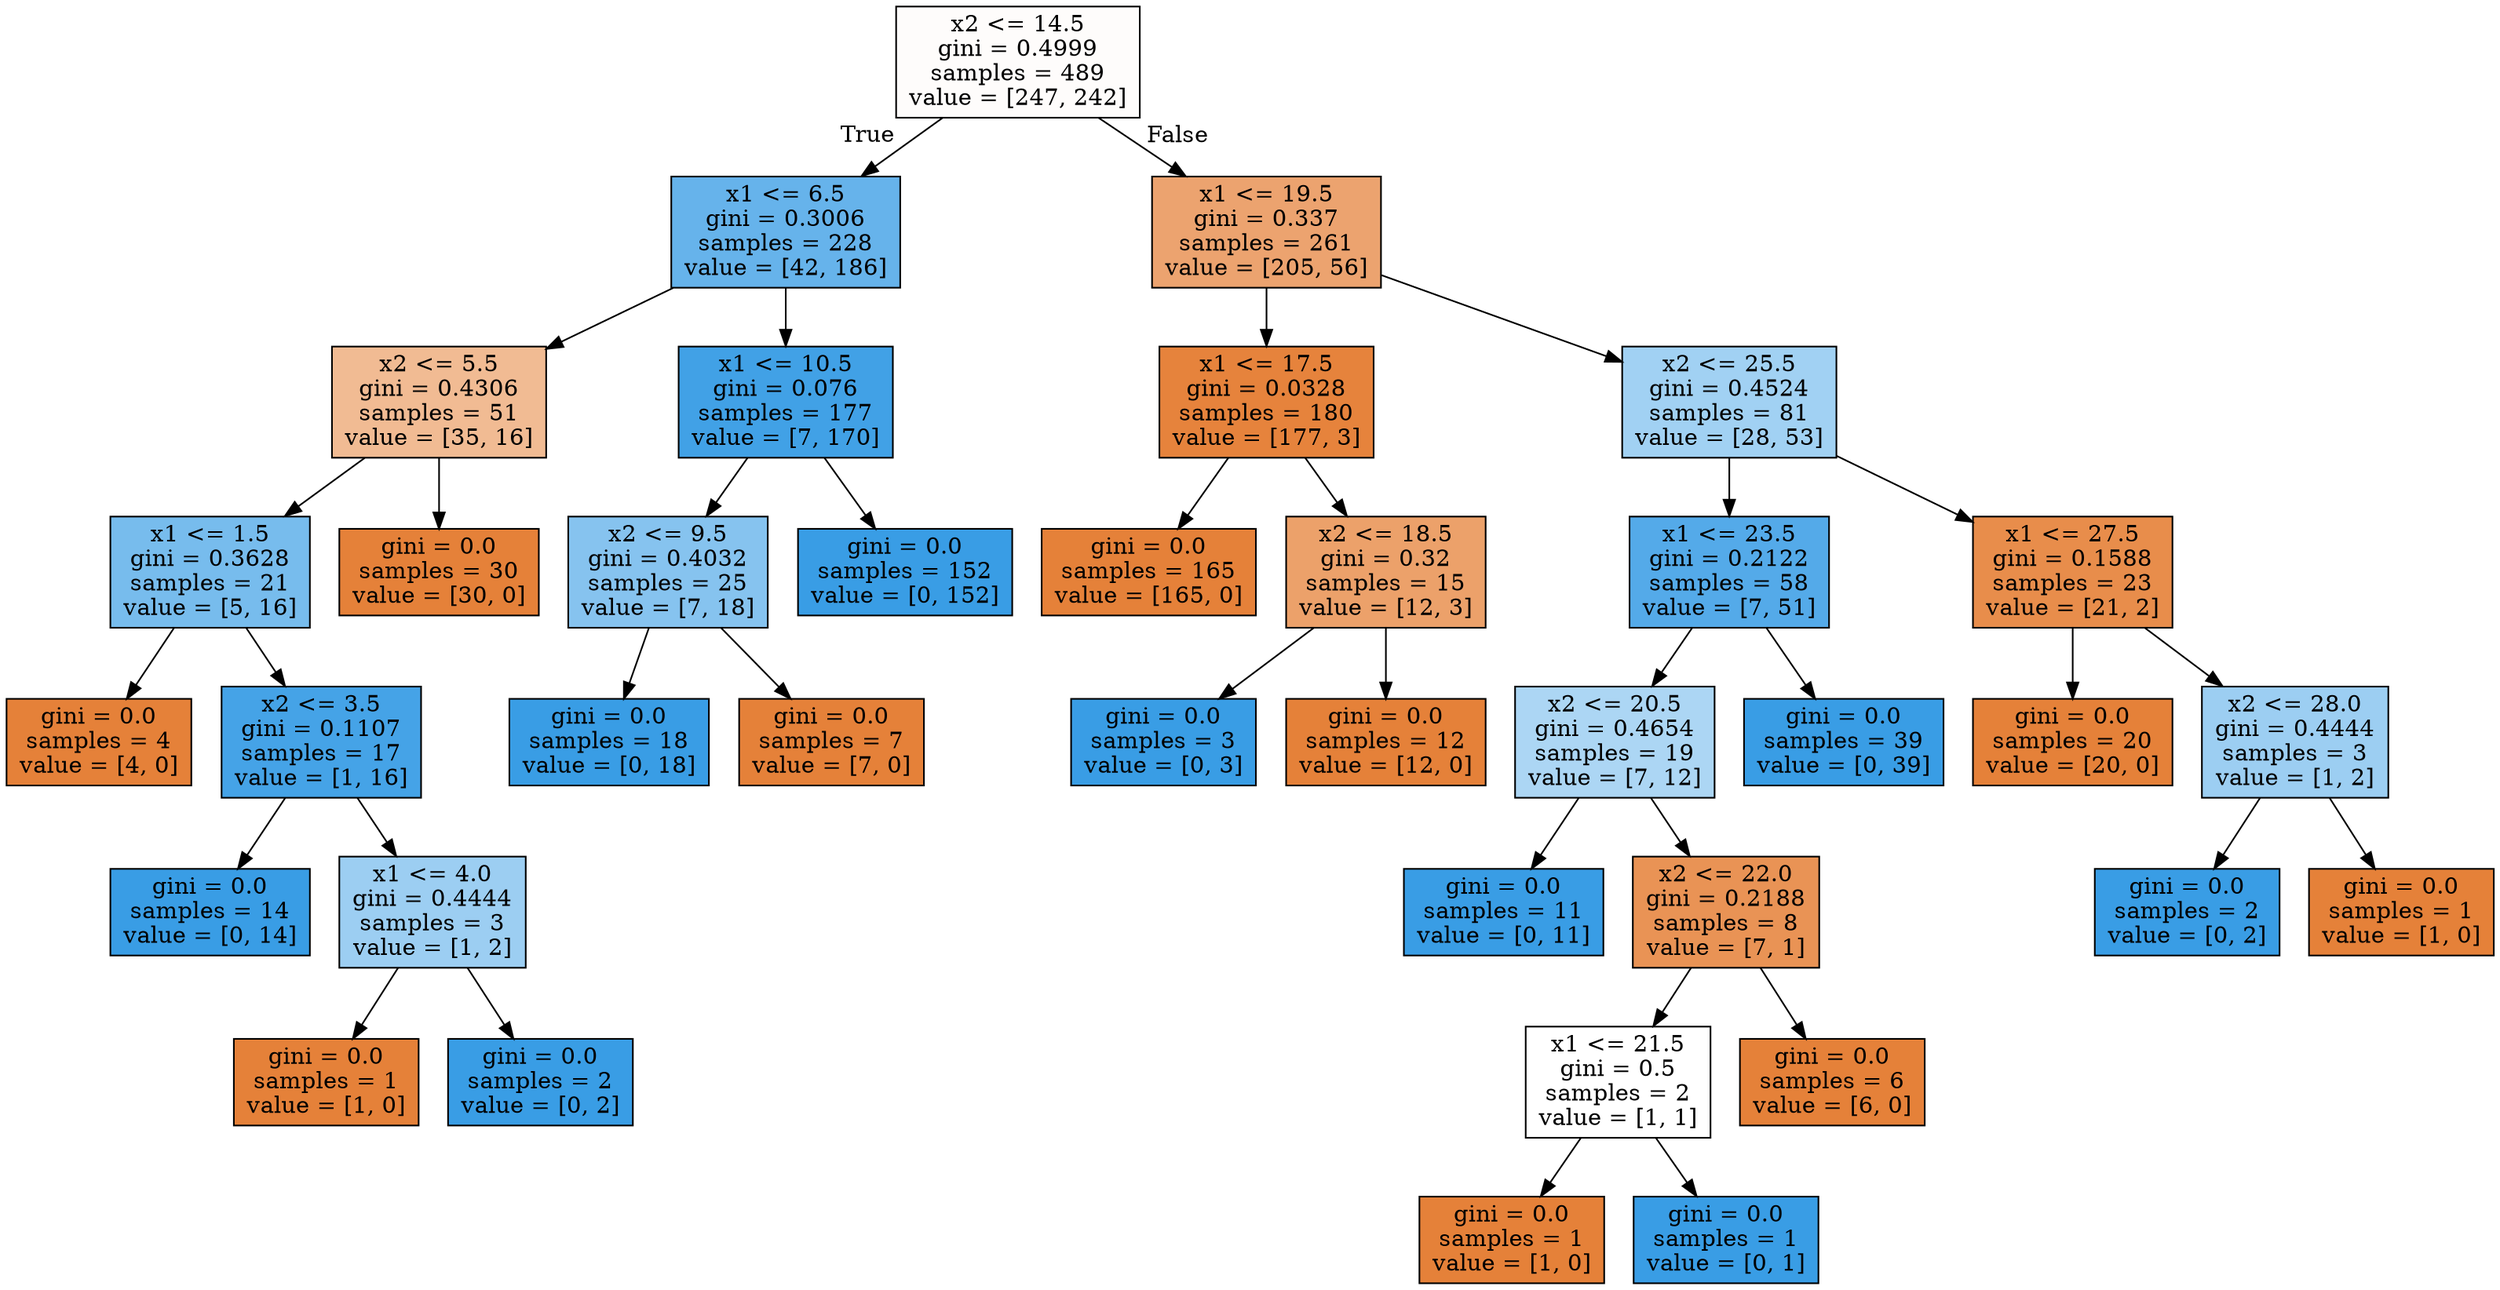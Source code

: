 digraph Tree {
node [shape=box, style="filled", color="black"] ;
0 [label="x2 <= 14.5\ngini = 0.4999\nsamples = 489\nvalue = [247, 242]", fillcolor="#e5813905"] ;
1 [label="x1 <= 6.5\ngini = 0.3006\nsamples = 228\nvalue = [42, 186]", fillcolor="#399de5c5"] ;
0 -> 1 [labeldistance=2.5, labelangle=45, headlabel="True"] ;
2 [label="x2 <= 5.5\ngini = 0.4306\nsamples = 51\nvalue = [35, 16]", fillcolor="#e581398a"] ;
1 -> 2 ;
3 [label="x1 <= 1.5\ngini = 0.3628\nsamples = 21\nvalue = [5, 16]", fillcolor="#399de5af"] ;
2 -> 3 ;
4 [label="gini = 0.0\nsamples = 4\nvalue = [4, 0]", fillcolor="#e58139ff"] ;
3 -> 4 ;
5 [label="x2 <= 3.5\ngini = 0.1107\nsamples = 17\nvalue = [1, 16]", fillcolor="#399de5ef"] ;
3 -> 5 ;
6 [label="gini = 0.0\nsamples = 14\nvalue = [0, 14]", fillcolor="#399de5ff"] ;
5 -> 6 ;
7 [label="x1 <= 4.0\ngini = 0.4444\nsamples = 3\nvalue = [1, 2]", fillcolor="#399de57f"] ;
5 -> 7 ;
8 [label="gini = 0.0\nsamples = 1\nvalue = [1, 0]", fillcolor="#e58139ff"] ;
7 -> 8 ;
9 [label="gini = 0.0\nsamples = 2\nvalue = [0, 2]", fillcolor="#399de5ff"] ;
7 -> 9 ;
10 [label="gini = 0.0\nsamples = 30\nvalue = [30, 0]", fillcolor="#e58139ff"] ;
2 -> 10 ;
11 [label="x1 <= 10.5\ngini = 0.076\nsamples = 177\nvalue = [7, 170]", fillcolor="#399de5f4"] ;
1 -> 11 ;
12 [label="x2 <= 9.5\ngini = 0.4032\nsamples = 25\nvalue = [7, 18]", fillcolor="#399de59c"] ;
11 -> 12 ;
13 [label="gini = 0.0\nsamples = 18\nvalue = [0, 18]", fillcolor="#399de5ff"] ;
12 -> 13 ;
14 [label="gini = 0.0\nsamples = 7\nvalue = [7, 0]", fillcolor="#e58139ff"] ;
12 -> 14 ;
15 [label="gini = 0.0\nsamples = 152\nvalue = [0, 152]", fillcolor="#399de5ff"] ;
11 -> 15 ;
16 [label="x1 <= 19.5\ngini = 0.337\nsamples = 261\nvalue = [205, 56]", fillcolor="#e58139b9"] ;
0 -> 16 [labeldistance=2.5, labelangle=-45, headlabel="False"] ;
17 [label="x1 <= 17.5\ngini = 0.0328\nsamples = 180\nvalue = [177, 3]", fillcolor="#e58139fb"] ;
16 -> 17 ;
18 [label="gini = 0.0\nsamples = 165\nvalue = [165, 0]", fillcolor="#e58139ff"] ;
17 -> 18 ;
19 [label="x2 <= 18.5\ngini = 0.32\nsamples = 15\nvalue = [12, 3]", fillcolor="#e58139bf"] ;
17 -> 19 ;
20 [label="gini = 0.0\nsamples = 3\nvalue = [0, 3]", fillcolor="#399de5ff"] ;
19 -> 20 ;
21 [label="gini = 0.0\nsamples = 12\nvalue = [12, 0]", fillcolor="#e58139ff"] ;
19 -> 21 ;
22 [label="x2 <= 25.5\ngini = 0.4524\nsamples = 81\nvalue = [28, 53]", fillcolor="#399de578"] ;
16 -> 22 ;
23 [label="x1 <= 23.5\ngini = 0.2122\nsamples = 58\nvalue = [7, 51]", fillcolor="#399de5dc"] ;
22 -> 23 ;
24 [label="x2 <= 20.5\ngini = 0.4654\nsamples = 19\nvalue = [7, 12]", fillcolor="#399de56a"] ;
23 -> 24 ;
25 [label="gini = 0.0\nsamples = 11\nvalue = [0, 11]", fillcolor="#399de5ff"] ;
24 -> 25 ;
26 [label="x2 <= 22.0\ngini = 0.2188\nsamples = 8\nvalue = [7, 1]", fillcolor="#e58139db"] ;
24 -> 26 ;
27 [label="x1 <= 21.5\ngini = 0.5\nsamples = 2\nvalue = [1, 1]", fillcolor="#e5813900"] ;
26 -> 27 ;
28 [label="gini = 0.0\nsamples = 1\nvalue = [1, 0]", fillcolor="#e58139ff"] ;
27 -> 28 ;
29 [label="gini = 0.0\nsamples = 1\nvalue = [0, 1]", fillcolor="#399de5ff"] ;
27 -> 29 ;
30 [label="gini = 0.0\nsamples = 6\nvalue = [6, 0]", fillcolor="#e58139ff"] ;
26 -> 30 ;
31 [label="gini = 0.0\nsamples = 39\nvalue = [0, 39]", fillcolor="#399de5ff"] ;
23 -> 31 ;
32 [label="x1 <= 27.5\ngini = 0.1588\nsamples = 23\nvalue = [21, 2]", fillcolor="#e58139e7"] ;
22 -> 32 ;
33 [label="gini = 0.0\nsamples = 20\nvalue = [20, 0]", fillcolor="#e58139ff"] ;
32 -> 33 ;
34 [label="x2 <= 28.0\ngini = 0.4444\nsamples = 3\nvalue = [1, 2]", fillcolor="#399de57f"] ;
32 -> 34 ;
35 [label="gini = 0.0\nsamples = 2\nvalue = [0, 2]", fillcolor="#399de5ff"] ;
34 -> 35 ;
36 [label="gini = 0.0\nsamples = 1\nvalue = [1, 0]", fillcolor="#e58139ff"] ;
34 -> 36 ;
}